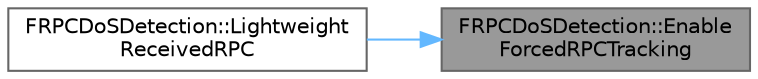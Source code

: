digraph "FRPCDoSDetection::EnableForcedRPCTracking"
{
 // INTERACTIVE_SVG=YES
 // LATEX_PDF_SIZE
  bgcolor="transparent";
  edge [fontname=Helvetica,fontsize=10,labelfontname=Helvetica,labelfontsize=10];
  node [fontname=Helvetica,fontsize=10,shape=box,height=0.2,width=0.4];
  rankdir="RL";
  Node1 [id="Node000001",label="FRPCDoSDetection::Enable\lForcedRPCTracking",height=0.2,width=0.4,color="gray40", fillcolor="grey60", style="filled", fontcolor="black",tooltip="Enables forced tracking of individual RPC's."];
  Node1 -> Node2 [id="edge1_Node000001_Node000002",dir="back",color="steelblue1",style="solid",tooltip=" "];
  Node2 [id="Node000002",label="FRPCDoSDetection::Lightweight\lReceivedRPC",height=0.2,width=0.4,color="grey40", fillcolor="white", style="filled",URL="$d7/dca/classFRPCDoSDetection.html#a055e8677d3e564918b259830007d9444",tooltip="If RPC monitoring is disabled, does extremely lightweight tracking of RPC calls, for monitoring track..."];
}

